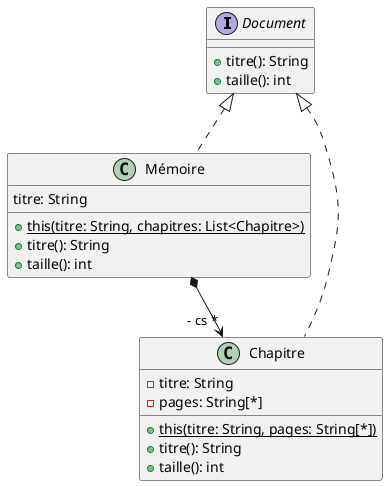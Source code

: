 @!include ../commons.style
@startuml dc_example
interface Document {
    + titre(): String
    + taille(): int
}
class Mémoire implements Document {

 titre: String
    + {static} this(titre: String, chapitres: List<Chapitre>)
    + titre(): String
    + taille(): int
}
class Chapitre implements Document {
    - titre: String
    - pages: String[*]
    + {static} this(titre: String, pages: String[*])
    + titre(): String
    + taille(): int
}
Mémoire *--> "- cs *" Chapitre
@enduml
